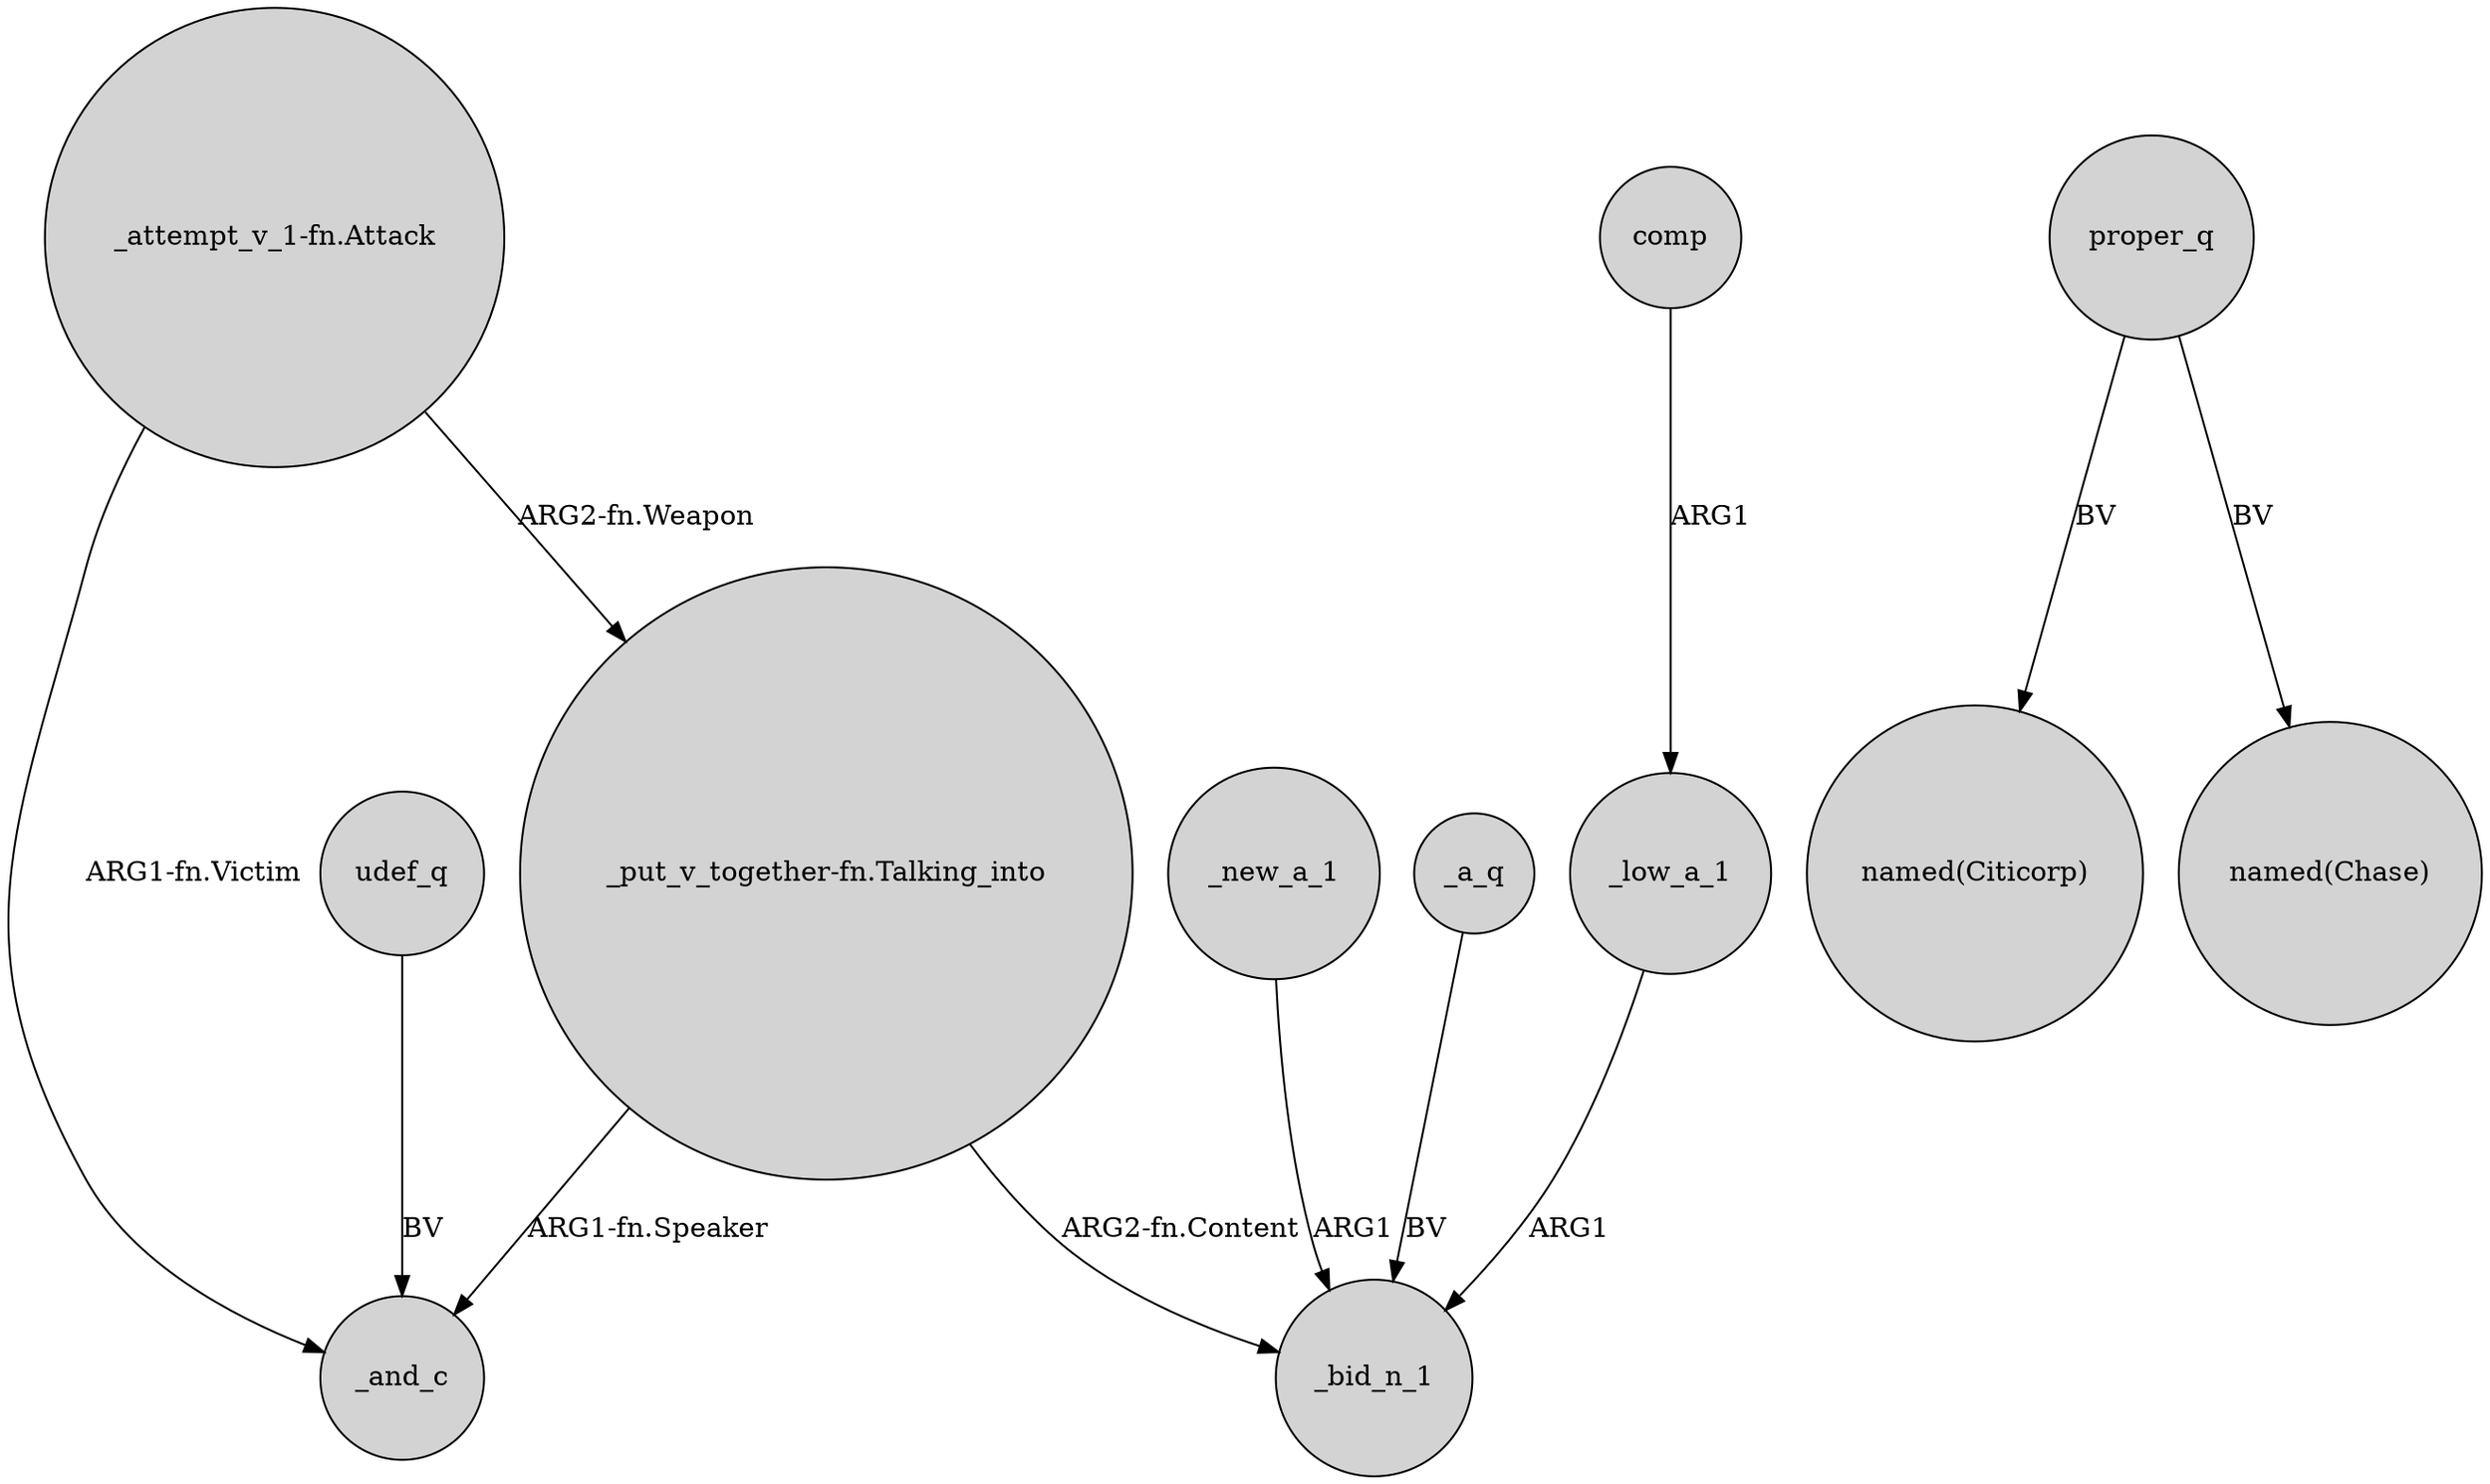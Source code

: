 digraph {
	node [shape=circle style=filled]
	"_attempt_v_1-fn.Attack" -> "_put_v_together-fn.Talking_into" [label="ARG2-fn.Weapon"]
	_a_q -> _bid_n_1 [label=BV]
	"_put_v_together-fn.Talking_into" -> _bid_n_1 [label="ARG2-fn.Content"]
	"_put_v_together-fn.Talking_into" -> _and_c [label="ARG1-fn.Speaker"]
	_low_a_1 -> _bid_n_1 [label=ARG1]
	udef_q -> _and_c [label=BV]
	proper_q -> "named(Citicorp)" [label=BV]
	comp -> _low_a_1 [label=ARG1]
	_new_a_1 -> _bid_n_1 [label=ARG1]
	proper_q -> "named(Chase)" [label=BV]
	"_attempt_v_1-fn.Attack" -> _and_c [label="ARG1-fn.Victim"]
}
